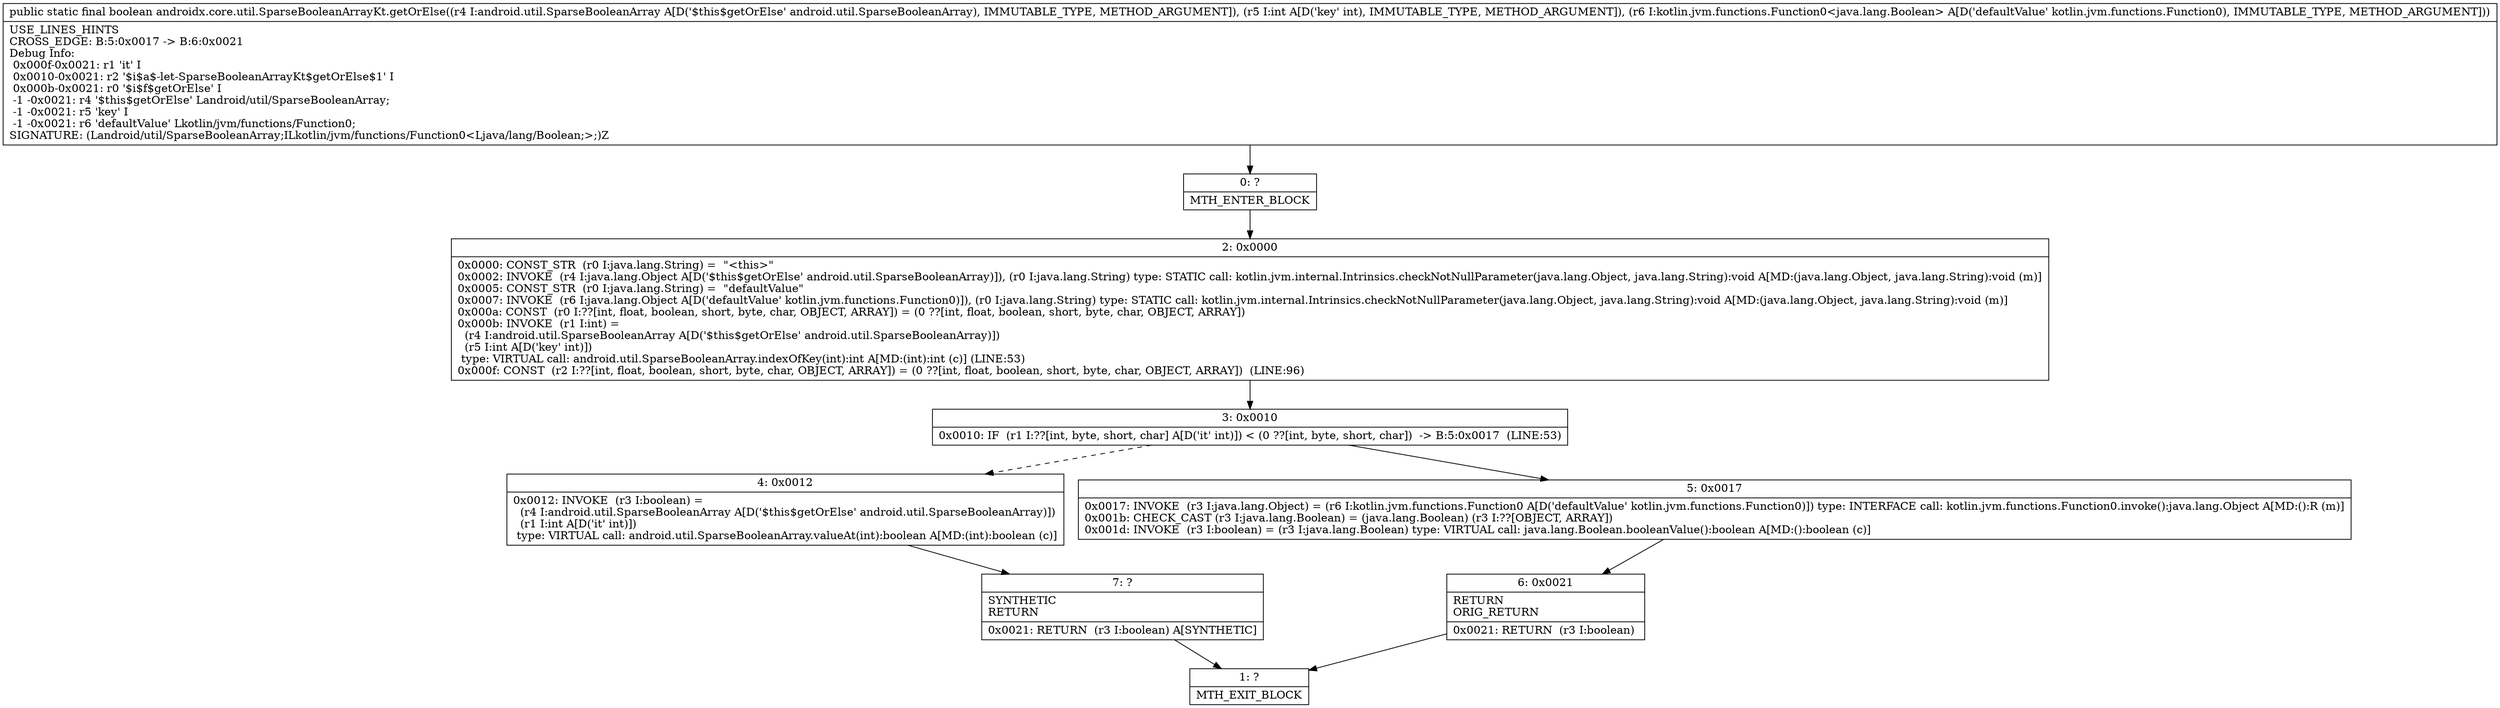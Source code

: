 digraph "CFG forandroidx.core.util.SparseBooleanArrayKt.getOrElse(Landroid\/util\/SparseBooleanArray;ILkotlin\/jvm\/functions\/Function0;)Z" {
Node_0 [shape=record,label="{0\:\ ?|MTH_ENTER_BLOCK\l}"];
Node_2 [shape=record,label="{2\:\ 0x0000|0x0000: CONST_STR  (r0 I:java.lang.String) =  \"\<this\>\" \l0x0002: INVOKE  (r4 I:java.lang.Object A[D('$this$getOrElse' android.util.SparseBooleanArray)]), (r0 I:java.lang.String) type: STATIC call: kotlin.jvm.internal.Intrinsics.checkNotNullParameter(java.lang.Object, java.lang.String):void A[MD:(java.lang.Object, java.lang.String):void (m)]\l0x0005: CONST_STR  (r0 I:java.lang.String) =  \"defaultValue\" \l0x0007: INVOKE  (r6 I:java.lang.Object A[D('defaultValue' kotlin.jvm.functions.Function0)]), (r0 I:java.lang.String) type: STATIC call: kotlin.jvm.internal.Intrinsics.checkNotNullParameter(java.lang.Object, java.lang.String):void A[MD:(java.lang.Object, java.lang.String):void (m)]\l0x000a: CONST  (r0 I:??[int, float, boolean, short, byte, char, OBJECT, ARRAY]) = (0 ??[int, float, boolean, short, byte, char, OBJECT, ARRAY]) \l0x000b: INVOKE  (r1 I:int) = \l  (r4 I:android.util.SparseBooleanArray A[D('$this$getOrElse' android.util.SparseBooleanArray)])\l  (r5 I:int A[D('key' int)])\l type: VIRTUAL call: android.util.SparseBooleanArray.indexOfKey(int):int A[MD:(int):int (c)] (LINE:53)\l0x000f: CONST  (r2 I:??[int, float, boolean, short, byte, char, OBJECT, ARRAY]) = (0 ??[int, float, boolean, short, byte, char, OBJECT, ARRAY])  (LINE:96)\l}"];
Node_3 [shape=record,label="{3\:\ 0x0010|0x0010: IF  (r1 I:??[int, byte, short, char] A[D('it' int)]) \< (0 ??[int, byte, short, char])  \-\> B:5:0x0017  (LINE:53)\l}"];
Node_4 [shape=record,label="{4\:\ 0x0012|0x0012: INVOKE  (r3 I:boolean) = \l  (r4 I:android.util.SparseBooleanArray A[D('$this$getOrElse' android.util.SparseBooleanArray)])\l  (r1 I:int A[D('it' int)])\l type: VIRTUAL call: android.util.SparseBooleanArray.valueAt(int):boolean A[MD:(int):boolean (c)]\l}"];
Node_7 [shape=record,label="{7\:\ ?|SYNTHETIC\lRETURN\l|0x0021: RETURN  (r3 I:boolean) A[SYNTHETIC]\l}"];
Node_1 [shape=record,label="{1\:\ ?|MTH_EXIT_BLOCK\l}"];
Node_5 [shape=record,label="{5\:\ 0x0017|0x0017: INVOKE  (r3 I:java.lang.Object) = (r6 I:kotlin.jvm.functions.Function0 A[D('defaultValue' kotlin.jvm.functions.Function0)]) type: INTERFACE call: kotlin.jvm.functions.Function0.invoke():java.lang.Object A[MD:():R (m)]\l0x001b: CHECK_CAST (r3 I:java.lang.Boolean) = (java.lang.Boolean) (r3 I:??[OBJECT, ARRAY]) \l0x001d: INVOKE  (r3 I:boolean) = (r3 I:java.lang.Boolean) type: VIRTUAL call: java.lang.Boolean.booleanValue():boolean A[MD:():boolean (c)]\l}"];
Node_6 [shape=record,label="{6\:\ 0x0021|RETURN\lORIG_RETURN\l|0x0021: RETURN  (r3 I:boolean) \l}"];
MethodNode[shape=record,label="{public static final boolean androidx.core.util.SparseBooleanArrayKt.getOrElse((r4 I:android.util.SparseBooleanArray A[D('$this$getOrElse' android.util.SparseBooleanArray), IMMUTABLE_TYPE, METHOD_ARGUMENT]), (r5 I:int A[D('key' int), IMMUTABLE_TYPE, METHOD_ARGUMENT]), (r6 I:kotlin.jvm.functions.Function0\<java.lang.Boolean\> A[D('defaultValue' kotlin.jvm.functions.Function0), IMMUTABLE_TYPE, METHOD_ARGUMENT]))  | USE_LINES_HINTS\lCROSS_EDGE: B:5:0x0017 \-\> B:6:0x0021\lDebug Info:\l  0x000f\-0x0021: r1 'it' I\l  0x0010\-0x0021: r2 '$i$a$\-let\-SparseBooleanArrayKt$getOrElse$1' I\l  0x000b\-0x0021: r0 '$i$f$getOrElse' I\l  \-1 \-0x0021: r4 '$this$getOrElse' Landroid\/util\/SparseBooleanArray;\l  \-1 \-0x0021: r5 'key' I\l  \-1 \-0x0021: r6 'defaultValue' Lkotlin\/jvm\/functions\/Function0;\lSIGNATURE: (Landroid\/util\/SparseBooleanArray;ILkotlin\/jvm\/functions\/Function0\<Ljava\/lang\/Boolean;\>;)Z\l}"];
MethodNode -> Node_0;Node_0 -> Node_2;
Node_2 -> Node_3;
Node_3 -> Node_4[style=dashed];
Node_3 -> Node_5;
Node_4 -> Node_7;
Node_7 -> Node_1;
Node_5 -> Node_6;
Node_6 -> Node_1;
}

